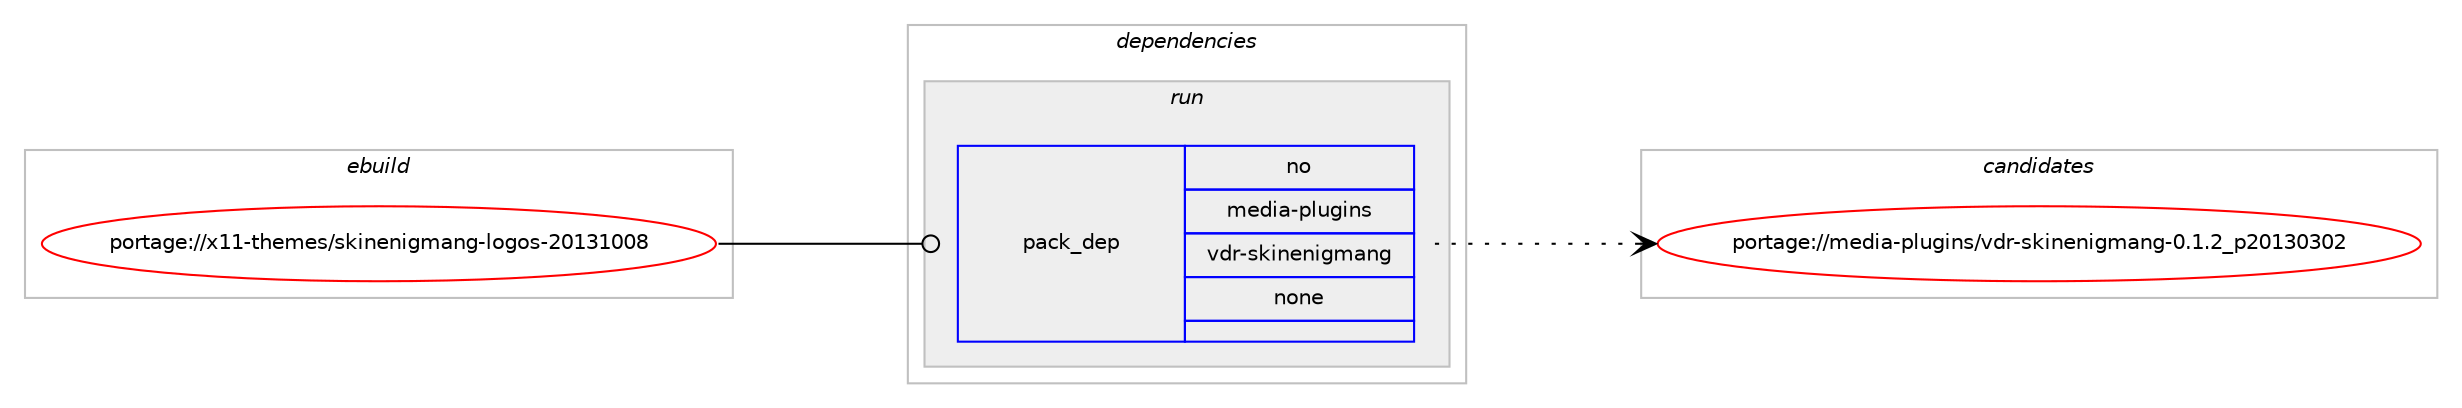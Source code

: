 digraph prolog {

# *************
# Graph options
# *************

newrank=true;
concentrate=true;
compound=true;
graph [rankdir=LR,fontname=Helvetica,fontsize=10,ranksep=1.5];#, ranksep=2.5, nodesep=0.2];
edge  [arrowhead=vee];
node  [fontname=Helvetica,fontsize=10];

# **********
# The ebuild
# **********

subgraph cluster_leftcol {
color=gray;
rank=same;
label=<<i>ebuild</i>>;
id [label="portage://x11-themes/skinenigmang-logos-20131008", color=red, width=4, href="../x11-themes/skinenigmang-logos-20131008.svg"];
}

# ****************
# The dependencies
# ****************

subgraph cluster_midcol {
color=gray;
label=<<i>dependencies</i>>;
subgraph cluster_compile {
fillcolor="#eeeeee";
style=filled;
label=<<i>compile</i>>;
}
subgraph cluster_compileandrun {
fillcolor="#eeeeee";
style=filled;
label=<<i>compile and run</i>>;
}
subgraph cluster_run {
fillcolor="#eeeeee";
style=filled;
label=<<i>run</i>>;
subgraph pack341287 {
dependency458639 [label=<<TABLE BORDER="0" CELLBORDER="1" CELLSPACING="0" CELLPADDING="4" WIDTH="220"><TR><TD ROWSPAN="6" CELLPADDING="30">pack_dep</TD></TR><TR><TD WIDTH="110">no</TD></TR><TR><TD>media-plugins</TD></TR><TR><TD>vdr-skinenigmang</TD></TR><TR><TD>none</TD></TR><TR><TD></TD></TR></TABLE>>, shape=none, color=blue];
}
id:e -> dependency458639:w [weight=20,style="solid",arrowhead="odot"];
}
}

# **************
# The candidates
# **************

subgraph cluster_choices {
rank=same;
color=gray;
label=<<i>candidates</i>>;

subgraph choice341287 {
color=black;
nodesep=1;
choiceportage1091011001059745112108117103105110115471181001144511510710511010111010510310997110103454846494650951125048495148514850 [label="portage://media-plugins/vdr-skinenigmang-0.1.2_p20130302", color=red, width=4,href="../media-plugins/vdr-skinenigmang-0.1.2_p20130302.svg"];
dependency458639:e -> choiceportage1091011001059745112108117103105110115471181001144511510710511010111010510310997110103454846494650951125048495148514850:w [style=dotted,weight="100"];
}
}

}
